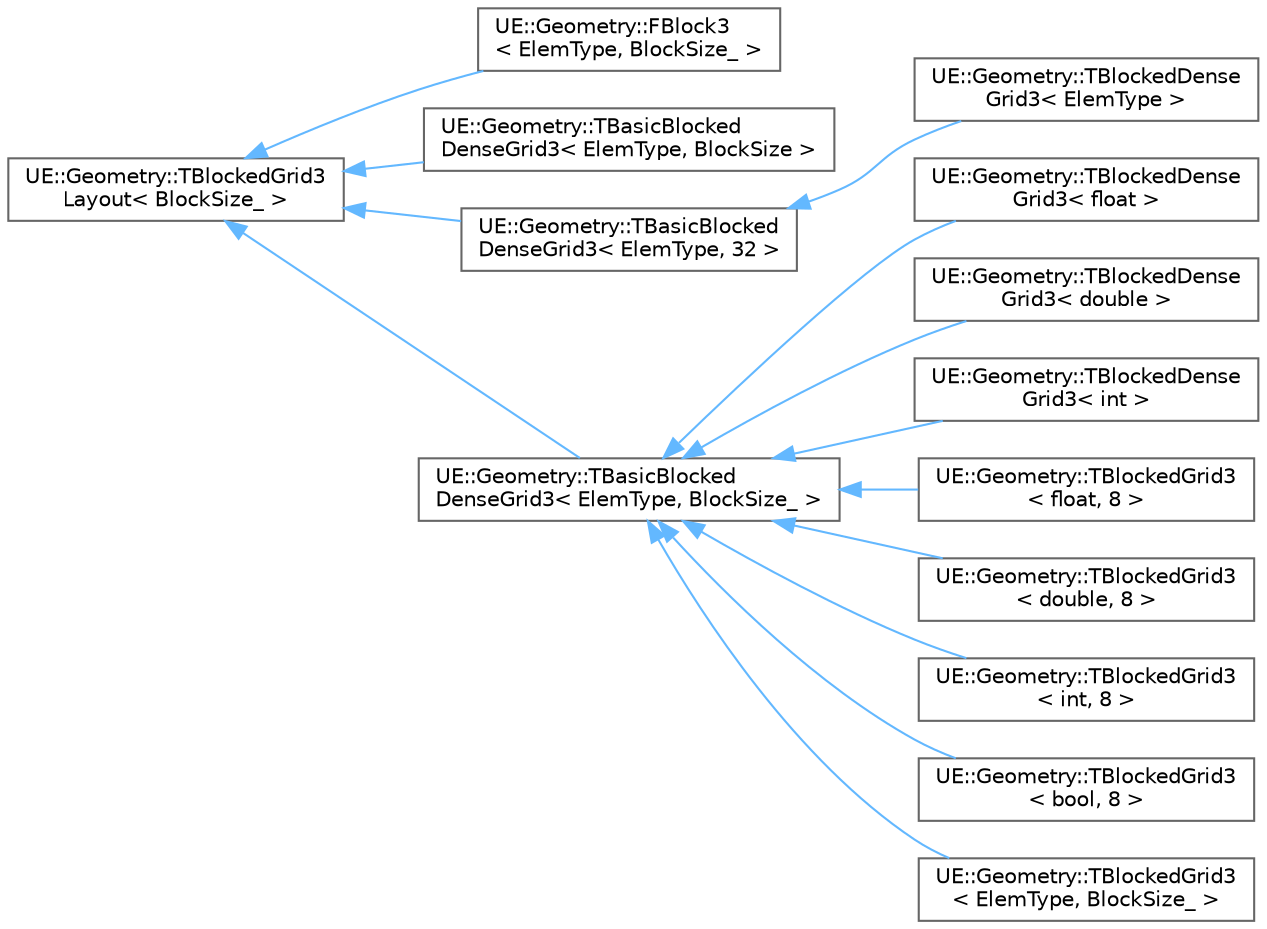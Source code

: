 digraph "Graphical Class Hierarchy"
{
 // INTERACTIVE_SVG=YES
 // LATEX_PDF_SIZE
  bgcolor="transparent";
  edge [fontname=Helvetica,fontsize=10,labelfontname=Helvetica,labelfontsize=10];
  node [fontname=Helvetica,fontsize=10,shape=box,height=0.2,width=0.4];
  rankdir="LR";
  Node0 [id="Node000000",label="UE::Geometry::TBlockedGrid3\lLayout\< BlockSize_ \>",height=0.2,width=0.4,color="grey40", fillcolor="white", style="filled",URL="$d5/d58/classUE_1_1Geometry_1_1TBlockedGrid3Layout.html",tooltip=" "];
  Node0 -> Node1 [id="edge9264_Node000000_Node000001",dir="back",color="steelblue1",style="solid",tooltip=" "];
  Node1 [id="Node000001",label="UE::Geometry::FBlock3\l\< ElemType, BlockSize_ \>",height=0.2,width=0.4,color="grey40", fillcolor="white", style="filled",URL="$da/d04/classUE_1_1Geometry_1_1TBasicBlockedDenseGrid3.html",tooltip=" "];
  Node0 -> Node2 [id="edge9265_Node000000_Node000002",dir="back",color="steelblue1",style="solid",tooltip=" "];
  Node2 [id="Node000002",label="UE::Geometry::TBasicBlocked\lDenseGrid3\< ElemType, BlockSize \>",height=0.2,width=0.4,color="grey40", fillcolor="white", style="filled",URL="$da/d04/classUE_1_1Geometry_1_1TBasicBlockedDenseGrid3.html",tooltip=" "];
  Node0 -> Node3 [id="edge9266_Node000000_Node000003",dir="back",color="steelblue1",style="solid",tooltip=" "];
  Node3 [id="Node000003",label="UE::Geometry::TBasicBlocked\lDenseGrid3\< ElemType, 32 \>",height=0.2,width=0.4,color="grey40", fillcolor="white", style="filled",URL="$da/d04/classUE_1_1Geometry_1_1TBasicBlockedDenseGrid3.html",tooltip=" "];
  Node3 -> Node4 [id="edge9267_Node000003_Node000004",dir="back",color="steelblue1",style="solid",tooltip=" "];
  Node4 [id="Node000004",label="UE::Geometry::TBlockedDense\lGrid3\< ElemType \>",height=0.2,width=0.4,color="grey40", fillcolor="white", style="filled",URL="$d8/d71/classUE_1_1Geometry_1_1TBlockedDenseGrid3.html",tooltip="TBlockedDenseGrid adds thread-safe access functions to the 3D blocked uniform grid,..."];
  Node0 -> Node5 [id="edge9268_Node000000_Node000005",dir="back",color="steelblue1",style="solid",tooltip=" "];
  Node5 [id="Node000005",label="UE::Geometry::TBasicBlocked\lDenseGrid3\< ElemType, BlockSize_ \>",height=0.2,width=0.4,color="grey40", fillcolor="white", style="filled",URL="$da/d04/classUE_1_1Geometry_1_1TBasicBlockedDenseGrid3.html",tooltip="TBasicBlockedDenseGrid3 represents a 3D blocked uniform grid."];
  Node5 -> Node6 [id="edge9269_Node000005_Node000006",dir="back",color="steelblue1",style="solid",tooltip=" "];
  Node6 [id="Node000006",label="UE::Geometry::TBlockedDense\lGrid3\< float \>",height=0.2,width=0.4,color="grey40", fillcolor="white", style="filled",URL="$d8/d71/classUE_1_1Geometry_1_1TBlockedDenseGrid3.html",tooltip=" "];
  Node5 -> Node7 [id="edge9270_Node000005_Node000007",dir="back",color="steelblue1",style="solid",tooltip=" "];
  Node7 [id="Node000007",label="UE::Geometry::TBlockedDense\lGrid3\< double \>",height=0.2,width=0.4,color="grey40", fillcolor="white", style="filled",URL="$d8/d71/classUE_1_1Geometry_1_1TBlockedDenseGrid3.html",tooltip=" "];
  Node5 -> Node8 [id="edge9271_Node000005_Node000008",dir="back",color="steelblue1",style="solid",tooltip=" "];
  Node8 [id="Node000008",label="UE::Geometry::TBlockedDense\lGrid3\< int \>",height=0.2,width=0.4,color="grey40", fillcolor="white", style="filled",URL="$d8/d71/classUE_1_1Geometry_1_1TBlockedDenseGrid3.html",tooltip=" "];
  Node5 -> Node9 [id="edge9272_Node000005_Node000009",dir="back",color="steelblue1",style="solid",tooltip=" "];
  Node9 [id="Node000009",label="UE::Geometry::TBlockedGrid3\l\< float, 8 \>",height=0.2,width=0.4,color="grey40", fillcolor="white", style="filled",URL="$d2/dc4/classUE_1_1Geometry_1_1TBlockedGrid3.html",tooltip=" "];
  Node5 -> Node10 [id="edge9273_Node000005_Node000010",dir="back",color="steelblue1",style="solid",tooltip=" "];
  Node10 [id="Node000010",label="UE::Geometry::TBlockedGrid3\l\< double, 8 \>",height=0.2,width=0.4,color="grey40", fillcolor="white", style="filled",URL="$d2/dc4/classUE_1_1Geometry_1_1TBlockedGrid3.html",tooltip=" "];
  Node5 -> Node11 [id="edge9274_Node000005_Node000011",dir="back",color="steelblue1",style="solid",tooltip=" "];
  Node11 [id="Node000011",label="UE::Geometry::TBlockedGrid3\l\< int, 8 \>",height=0.2,width=0.4,color="grey40", fillcolor="white", style="filled",URL="$d2/dc4/classUE_1_1Geometry_1_1TBlockedGrid3.html",tooltip=" "];
  Node5 -> Node12 [id="edge9275_Node000005_Node000012",dir="back",color="steelblue1",style="solid",tooltip=" "];
  Node12 [id="Node000012",label="UE::Geometry::TBlockedGrid3\l\< bool, 8 \>",height=0.2,width=0.4,color="grey40", fillcolor="white", style="filled",URL="$d2/dc4/classUE_1_1Geometry_1_1TBlockedGrid3.html",tooltip=" "];
  Node5 -> Node13 [id="edge9276_Node000005_Node000013",dir="back",color="steelblue1",style="solid",tooltip=" "];
  Node13 [id="Node000013",label="UE::Geometry::TBlockedGrid3\l\< ElemType, BlockSize_ \>",height=0.2,width=0.4,color="grey40", fillcolor="white", style="filled",URL="$d2/dc4/classUE_1_1Geometry_1_1TBlockedGrid3.html",tooltip="TBlockedGrid3 represents a 3D uniform grid."];
}
